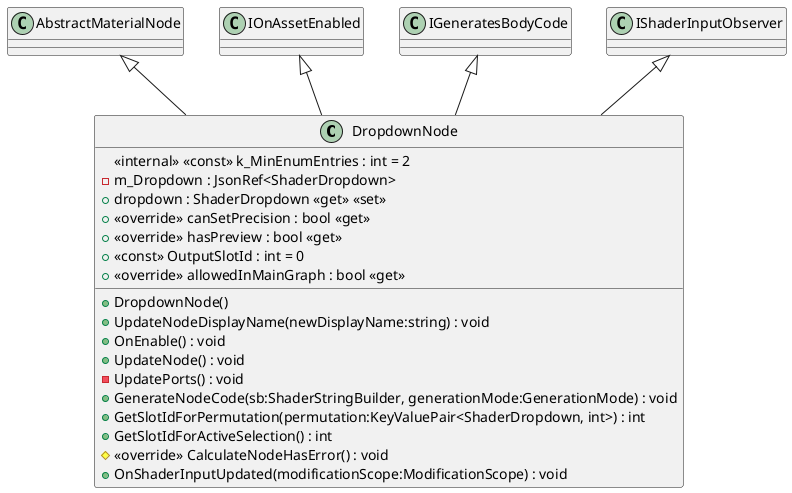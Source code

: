 @startuml
class DropdownNode {
    <<internal>> <<const>> k_MinEnumEntries : int = 2
    + DropdownNode()
    - m_Dropdown : JsonRef<ShaderDropdown>
    + dropdown : ShaderDropdown <<get>> <<set>>
    + <<override>> canSetPrecision : bool <<get>>
    + <<override>> hasPreview : bool <<get>>
    + <<const>> OutputSlotId : int = 0
    + <<override>> allowedInMainGraph : bool <<get>>
    + UpdateNodeDisplayName(newDisplayName:string) : void
    + OnEnable() : void
    + UpdateNode() : void
    - UpdatePorts() : void
    + GenerateNodeCode(sb:ShaderStringBuilder, generationMode:GenerationMode) : void
    + GetSlotIdForPermutation(permutation:KeyValuePair<ShaderDropdown, int>) : int
    + GetSlotIdForActiveSelection() : int
    # <<override>> CalculateNodeHasError() : void
    + OnShaderInputUpdated(modificationScope:ModificationScope) : void
}
AbstractMaterialNode <|-- DropdownNode
IOnAssetEnabled <|-- DropdownNode
IGeneratesBodyCode <|-- DropdownNode
IShaderInputObserver <|-- DropdownNode
@enduml
